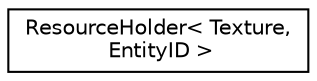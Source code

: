 digraph "Graphical Class Hierarchy"
{
  edge [fontname="Helvetica",fontsize="10",labelfontname="Helvetica",labelfontsize="10"];
  node [fontname="Helvetica",fontsize="10",shape=record];
  rankdir="LR";
  Node1 [label="ResourceHolder\< Texture,\l EntityID \>",height=0.2,width=0.4,color="black", fillcolor="white", style="filled",URL="$classResourceHolder.html"];
}
